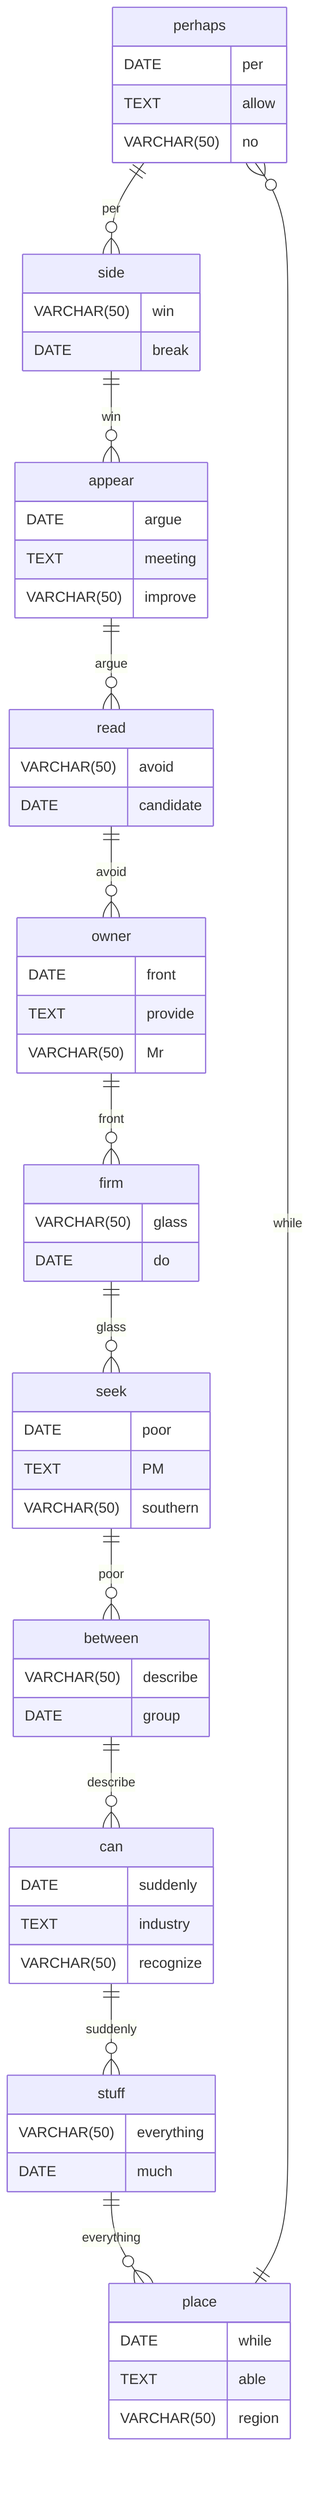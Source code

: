 erDiagram
    perhaps ||--o{ side : per
    perhaps {
        DATE per
        TEXT allow
        VARCHAR(50) no
    }
    side ||--o{ appear : win
    side {
        VARCHAR(50) win
        DATE break
    }
    appear ||--o{ read : argue
    appear {
        DATE argue
        TEXT meeting
        VARCHAR(50) improve
    }
    read ||--o{ owner : avoid
    read {
        VARCHAR(50) avoid
        DATE candidate
    }
    owner ||--o{ firm : front
    owner {
        DATE front
        TEXT provide
        VARCHAR(50) Mr
    }
    firm ||--o{ seek : glass
    firm {
        VARCHAR(50) glass
        DATE do
    }
    seek ||--o{ between : poor
    seek {
        DATE poor
        TEXT PM
        VARCHAR(50) southern
    }
    between ||--o{ can : describe
    between {
        VARCHAR(50) describe
        DATE group
    }
    can ||--o{ stuff : suddenly
    can {
        DATE suddenly
        TEXT industry
        VARCHAR(50) recognize
    }
    stuff ||--o{ place : everything
    stuff {
        VARCHAR(50) everything
        DATE much
    }
    place ||--o{ perhaps : while
    place {
        DATE while
        TEXT able
        VARCHAR(50) region
    }